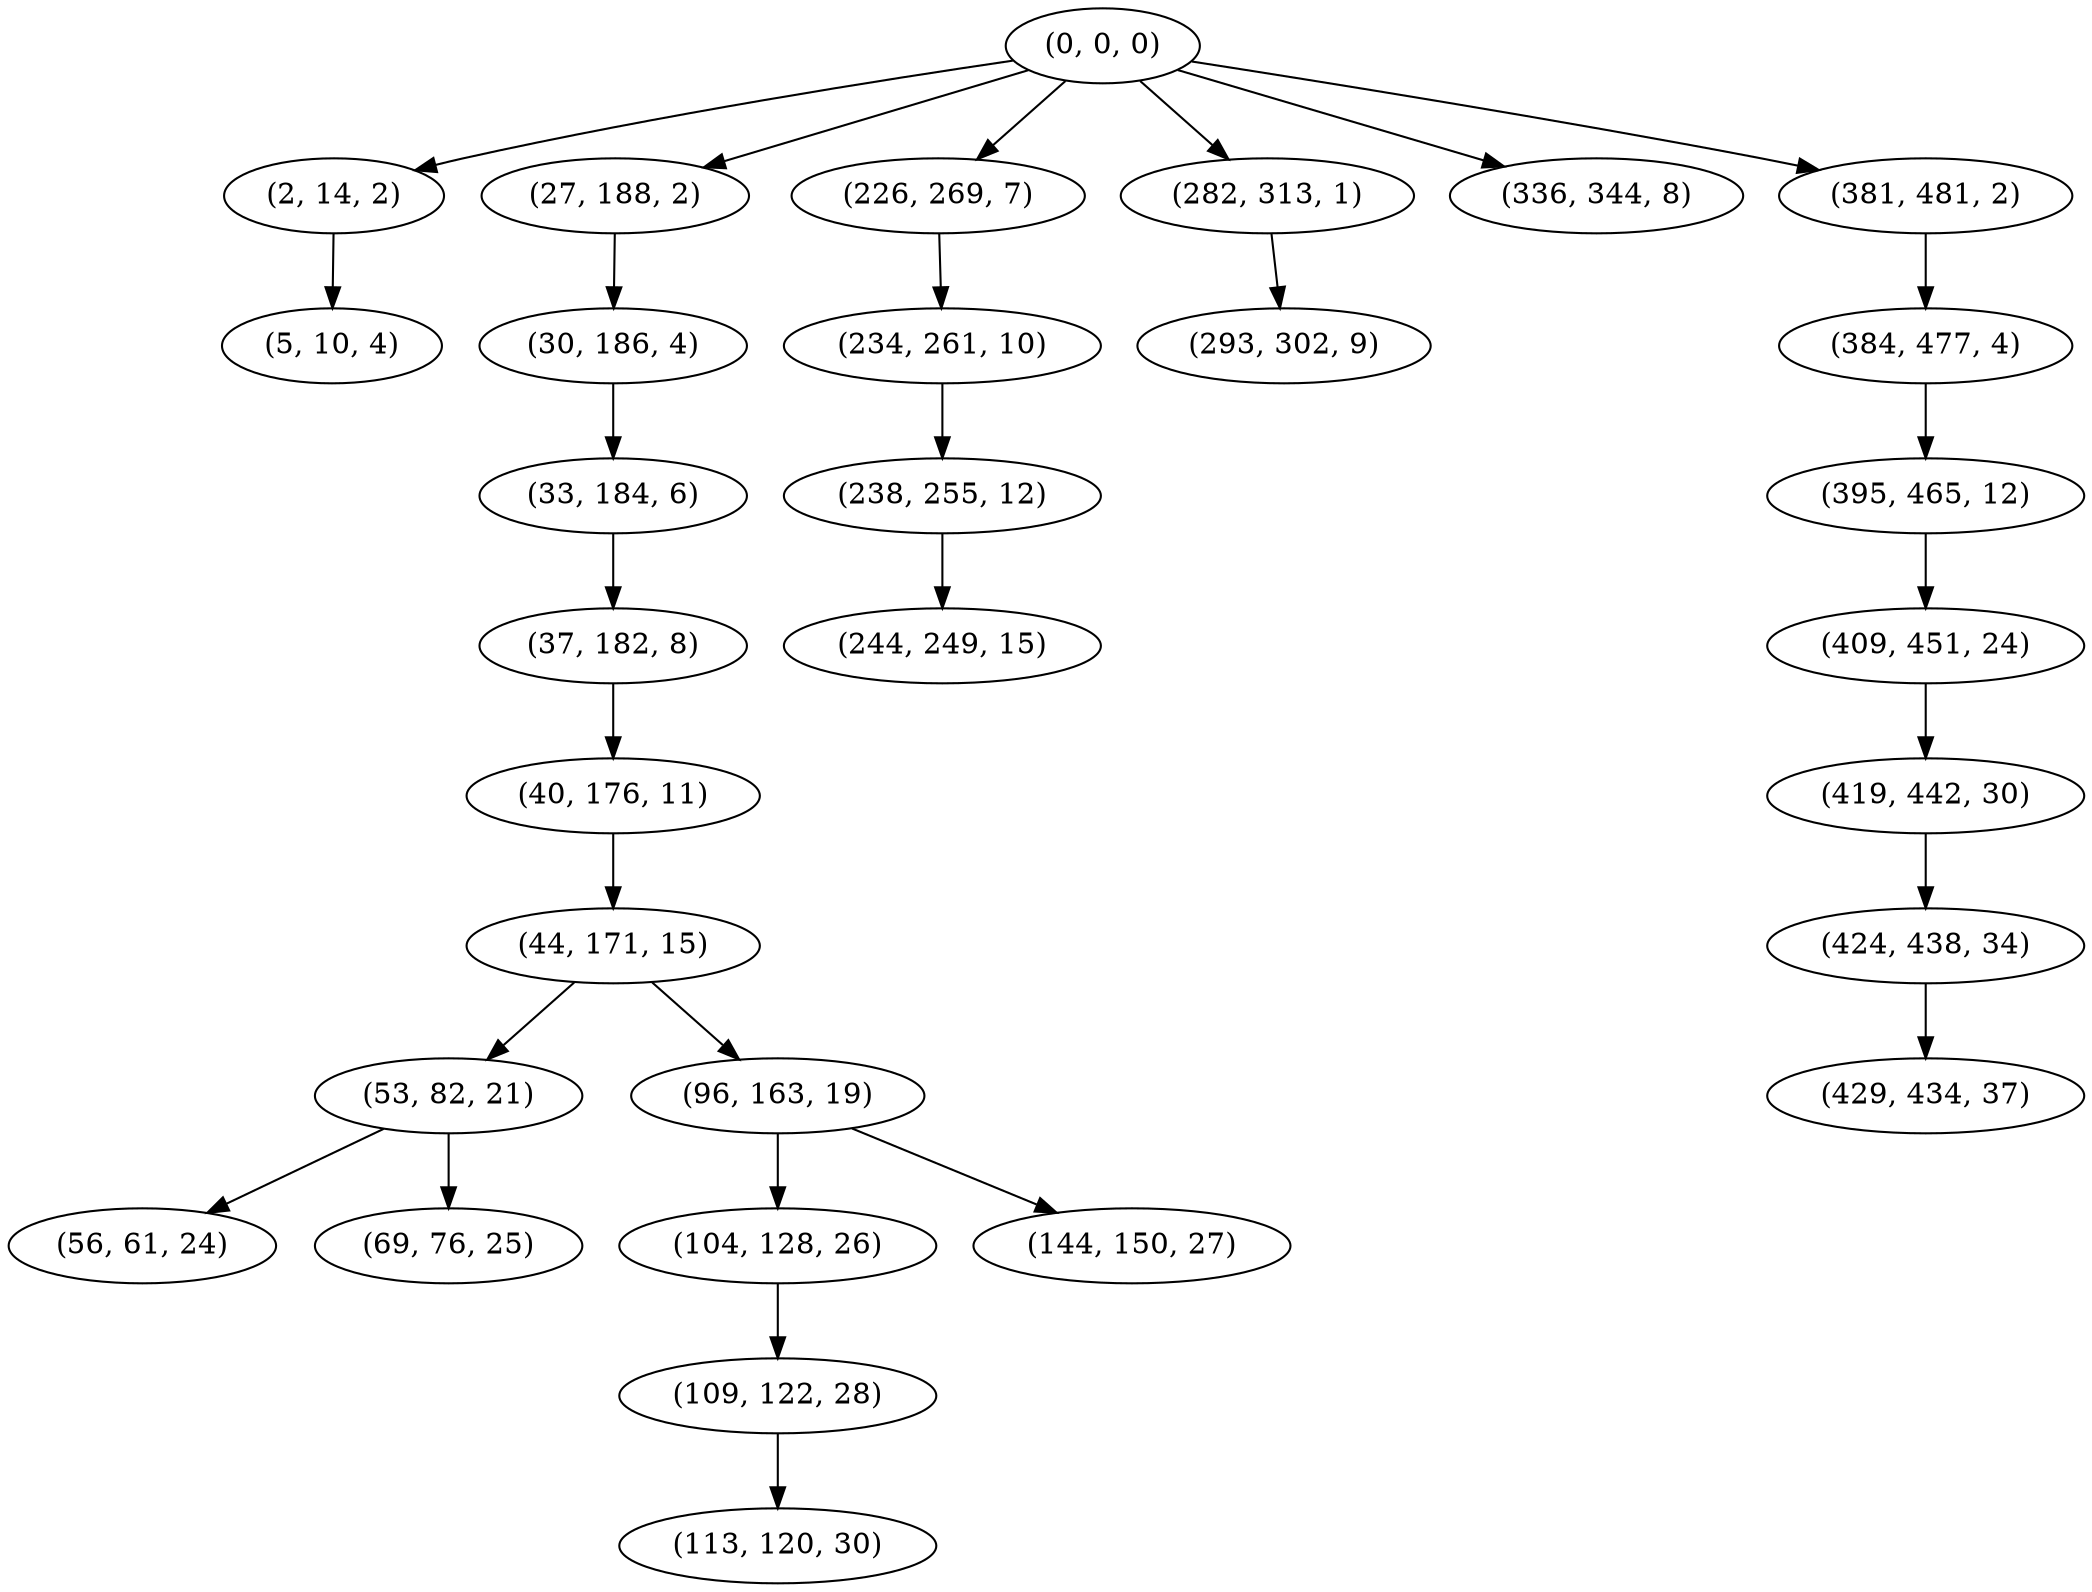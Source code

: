 digraph tree {
    "(0, 0, 0)";
    "(2, 14, 2)";
    "(5, 10, 4)";
    "(27, 188, 2)";
    "(30, 186, 4)";
    "(33, 184, 6)";
    "(37, 182, 8)";
    "(40, 176, 11)";
    "(44, 171, 15)";
    "(53, 82, 21)";
    "(56, 61, 24)";
    "(69, 76, 25)";
    "(96, 163, 19)";
    "(104, 128, 26)";
    "(109, 122, 28)";
    "(113, 120, 30)";
    "(144, 150, 27)";
    "(226, 269, 7)";
    "(234, 261, 10)";
    "(238, 255, 12)";
    "(244, 249, 15)";
    "(282, 313, 1)";
    "(293, 302, 9)";
    "(336, 344, 8)";
    "(381, 481, 2)";
    "(384, 477, 4)";
    "(395, 465, 12)";
    "(409, 451, 24)";
    "(419, 442, 30)";
    "(424, 438, 34)";
    "(429, 434, 37)";
    "(0, 0, 0)" -> "(2, 14, 2)";
    "(0, 0, 0)" -> "(27, 188, 2)";
    "(0, 0, 0)" -> "(226, 269, 7)";
    "(0, 0, 0)" -> "(282, 313, 1)";
    "(0, 0, 0)" -> "(336, 344, 8)";
    "(0, 0, 0)" -> "(381, 481, 2)";
    "(2, 14, 2)" -> "(5, 10, 4)";
    "(27, 188, 2)" -> "(30, 186, 4)";
    "(30, 186, 4)" -> "(33, 184, 6)";
    "(33, 184, 6)" -> "(37, 182, 8)";
    "(37, 182, 8)" -> "(40, 176, 11)";
    "(40, 176, 11)" -> "(44, 171, 15)";
    "(44, 171, 15)" -> "(53, 82, 21)";
    "(44, 171, 15)" -> "(96, 163, 19)";
    "(53, 82, 21)" -> "(56, 61, 24)";
    "(53, 82, 21)" -> "(69, 76, 25)";
    "(96, 163, 19)" -> "(104, 128, 26)";
    "(96, 163, 19)" -> "(144, 150, 27)";
    "(104, 128, 26)" -> "(109, 122, 28)";
    "(109, 122, 28)" -> "(113, 120, 30)";
    "(226, 269, 7)" -> "(234, 261, 10)";
    "(234, 261, 10)" -> "(238, 255, 12)";
    "(238, 255, 12)" -> "(244, 249, 15)";
    "(282, 313, 1)" -> "(293, 302, 9)";
    "(381, 481, 2)" -> "(384, 477, 4)";
    "(384, 477, 4)" -> "(395, 465, 12)";
    "(395, 465, 12)" -> "(409, 451, 24)";
    "(409, 451, 24)" -> "(419, 442, 30)";
    "(419, 442, 30)" -> "(424, 438, 34)";
    "(424, 438, 34)" -> "(429, 434, 37)";
}
